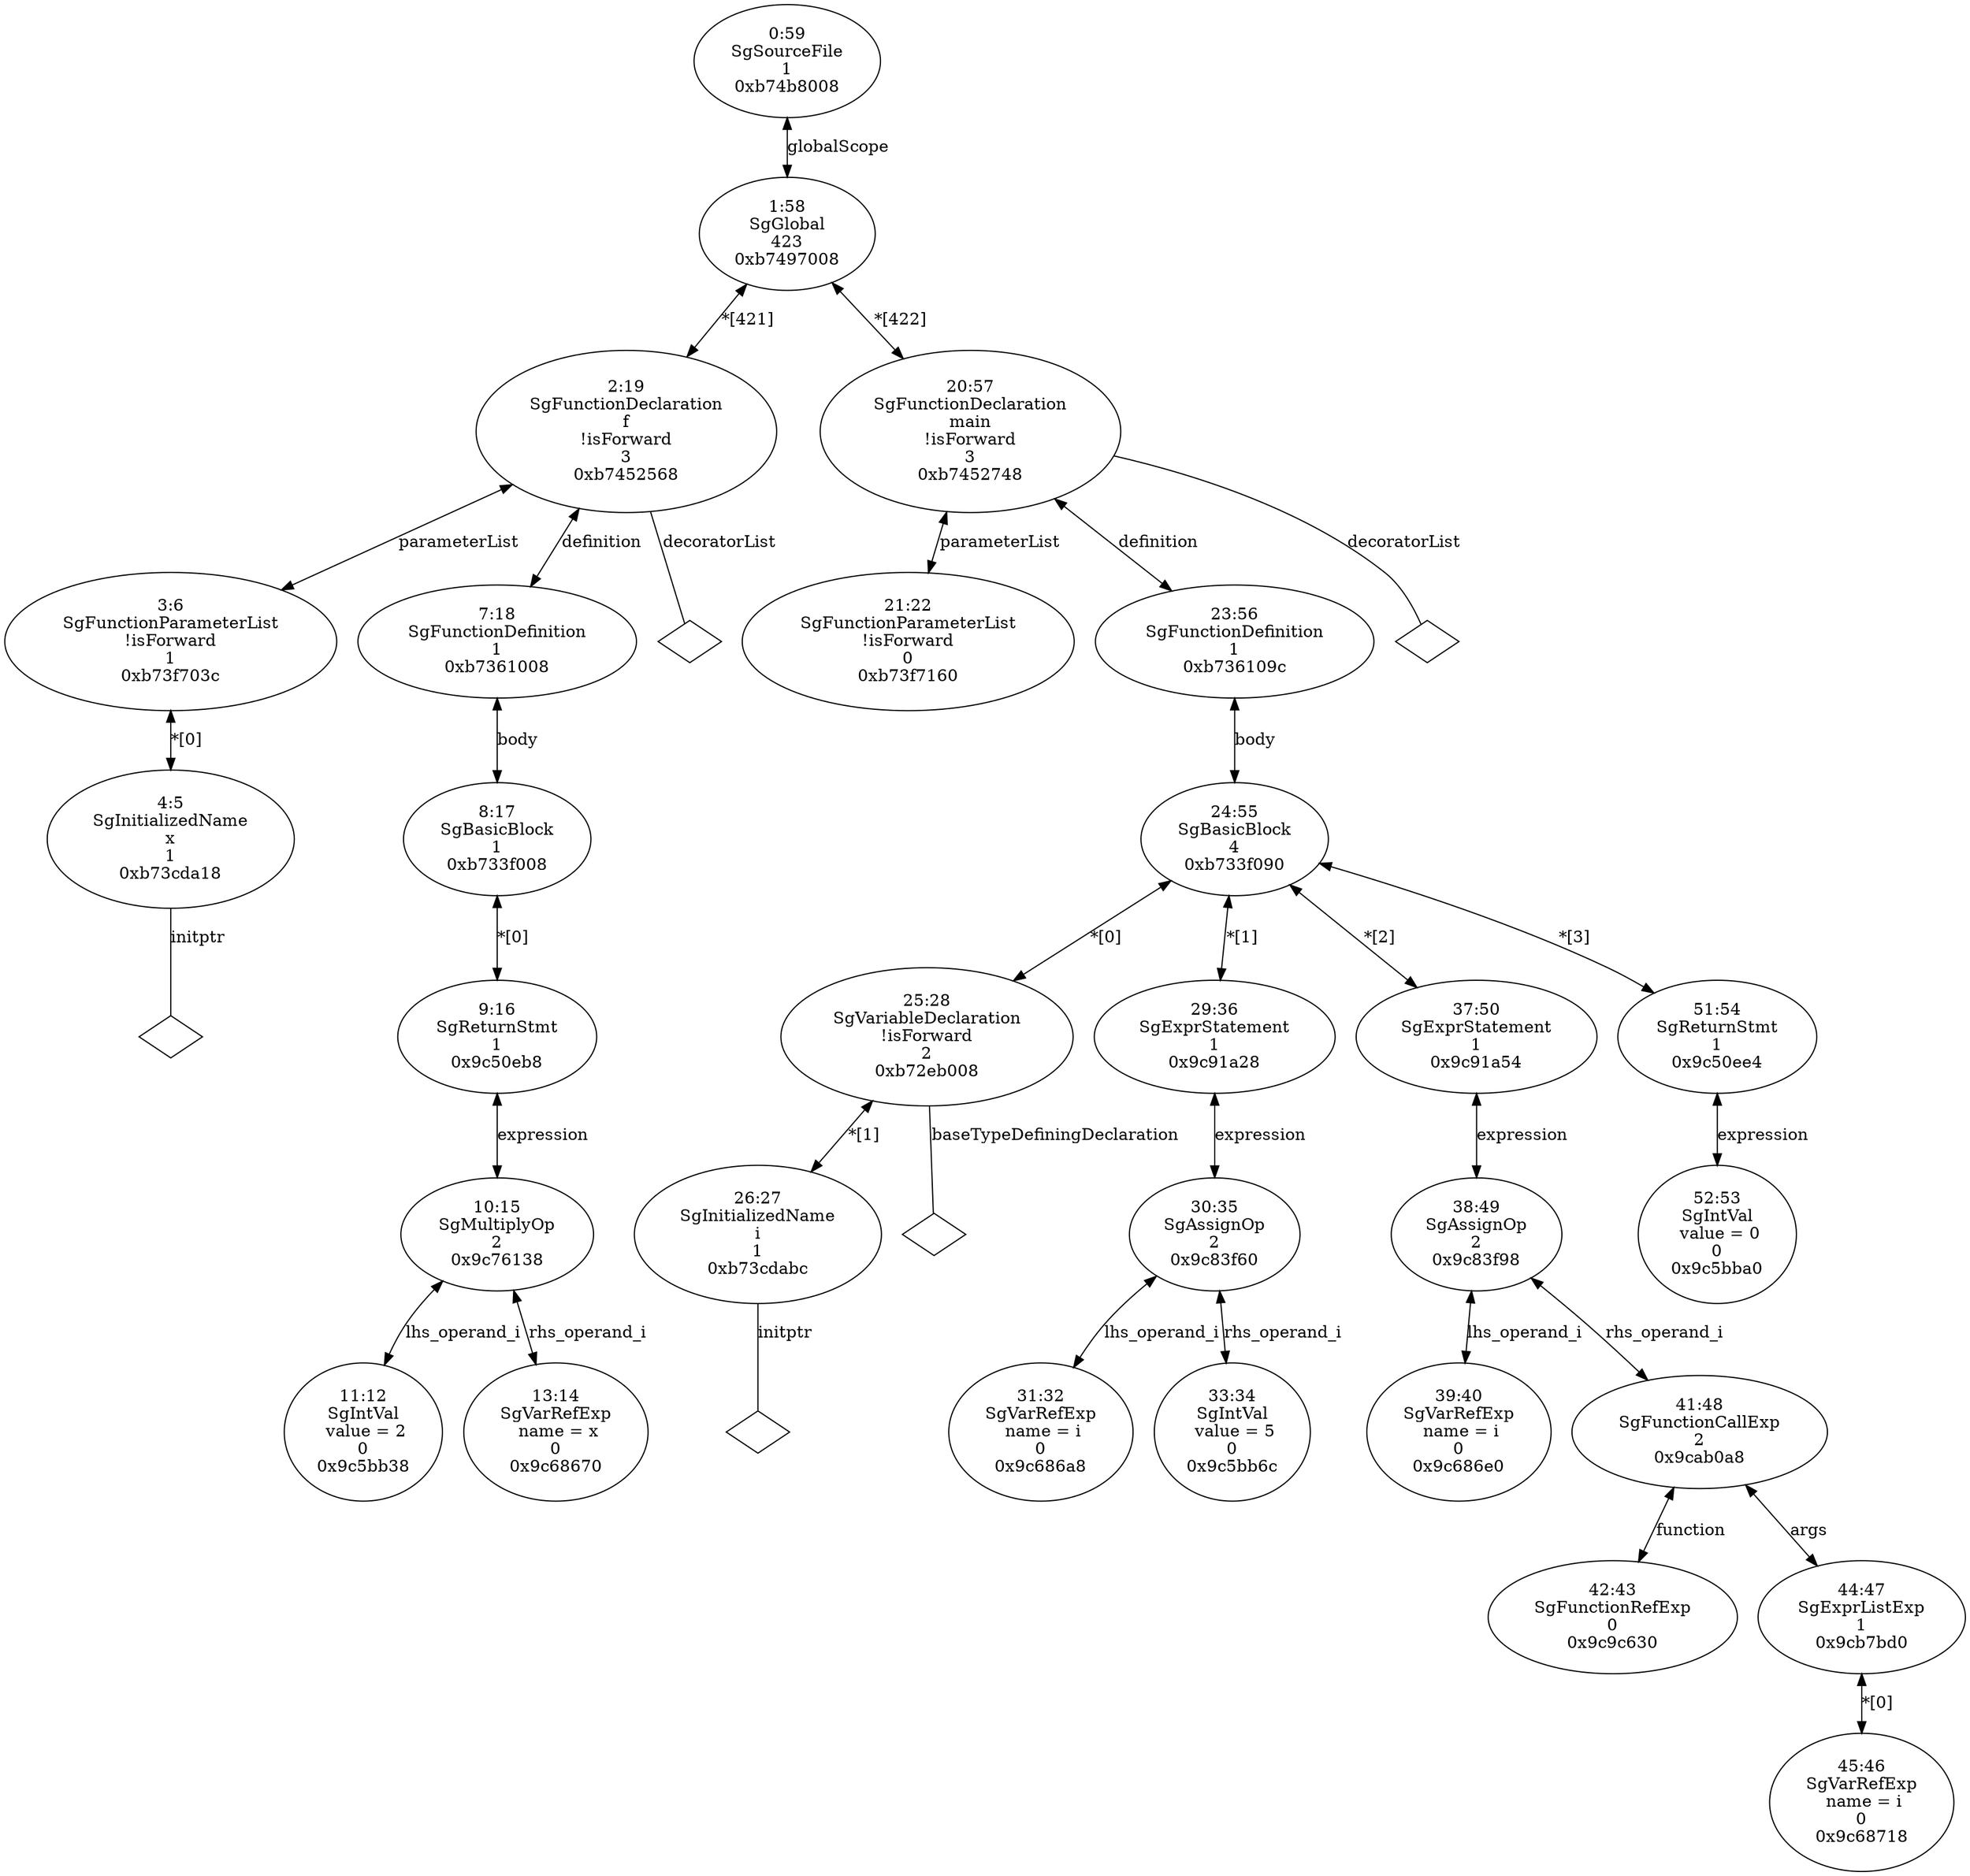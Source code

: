 digraph "G./fun-call-1arg.c.dot" {
"0xb73cda18"[label="4:5\nSgInitializedName\nx\n1\n0xb73cda18\n" ];
"0xb73cda18" -> "0xb73cda18__initptr__null"[label="initptr" dir=none ];
"0xb73cda18__initptr__null"[label="" shape=diamond ];
"0xb73f703c"[label="3:6\nSgFunctionParameterList\n!isForward\n1\n0xb73f703c\n" ];
"0xb73f703c" -> "0xb73cda18"[label="*[0]" dir=both ];
"0x9c5bb38"[label="11:12\nSgIntVal\n value = 2\n0\n0x9c5bb38\n" ];
"0x9c68670"[label="13:14\nSgVarRefExp\n name = x\n0\n0x9c68670\n" ];
"0x9c76138"[label="10:15\nSgMultiplyOp\n2\n0x9c76138\n" ];
"0x9c76138" -> "0x9c5bb38"[label="lhs_operand_i" dir=both ];
"0x9c76138" -> "0x9c68670"[label="rhs_operand_i" dir=both ];
"0x9c50eb8"[label="9:16\nSgReturnStmt\n1\n0x9c50eb8\n" ];
"0x9c50eb8" -> "0x9c76138"[label="expression" dir=both ];
"0xb733f008"[label="8:17\nSgBasicBlock\n1\n0xb733f008\n" ];
"0xb733f008" -> "0x9c50eb8"[label="*[0]" dir=both ];
"0xb7361008"[label="7:18\nSgFunctionDefinition\n1\n0xb7361008\n" ];
"0xb7361008" -> "0xb733f008"[label="body" dir=both ];
"0xb7452568"[label="2:19\nSgFunctionDeclaration\nf\n!isForward\n3\n0xb7452568\n" ];
"0xb7452568" -> "0xb73f703c"[label="parameterList" dir=both ];
"0xb7452568" -> "0xb7452568__decoratorList__null"[label="decoratorList" dir=none ];
"0xb7452568__decoratorList__null"[label="" shape=diamond ];
"0xb7452568" -> "0xb7361008"[label="definition" dir=both ];
"0xb73f7160"[label="21:22\nSgFunctionParameterList\n!isForward\n0\n0xb73f7160\n" ];
"0xb73cdabc"[label="26:27\nSgInitializedName\ni\n1\n0xb73cdabc\n" ];
"0xb73cdabc" -> "0xb73cdabc__initptr__null"[label="initptr" dir=none ];
"0xb73cdabc__initptr__null"[label="" shape=diamond ];
"0xb72eb008"[label="25:28\nSgVariableDeclaration\n!isForward\n2\n0xb72eb008\n" ];
"0xb72eb008" -> "0xb72eb008__baseTypeDefiningDeclaration__null"[label="baseTypeDefiningDeclaration" dir=none ];
"0xb72eb008__baseTypeDefiningDeclaration__null"[label="" shape=diamond ];
"0xb72eb008" -> "0xb73cdabc"[label="*[1]" dir=both ];
"0x9c686a8"[label="31:32\nSgVarRefExp\n name = i\n0\n0x9c686a8\n" ];
"0x9c5bb6c"[label="33:34\nSgIntVal\n value = 5\n0\n0x9c5bb6c\n" ];
"0x9c83f60"[label="30:35\nSgAssignOp\n2\n0x9c83f60\n" ];
"0x9c83f60" -> "0x9c686a8"[label="lhs_operand_i" dir=both ];
"0x9c83f60" -> "0x9c5bb6c"[label="rhs_operand_i" dir=both ];
"0x9c91a28"[label="29:36\nSgExprStatement\n1\n0x9c91a28\n" ];
"0x9c91a28" -> "0x9c83f60"[label="expression" dir=both ];
"0x9c686e0"[label="39:40\nSgVarRefExp\n name = i\n0\n0x9c686e0\n" ];
"0x9c9c630"[label="42:43\nSgFunctionRefExp\n0\n0x9c9c630\n" ];
"0x9c68718"[label="45:46\nSgVarRefExp\n name = i\n0\n0x9c68718\n" ];
"0x9cb7bd0"[label="44:47\nSgExprListExp\n1\n0x9cb7bd0\n" ];
"0x9cb7bd0" -> "0x9c68718"[label="*[0]" dir=both ];
"0x9cab0a8"[label="41:48\nSgFunctionCallExp\n2\n0x9cab0a8\n" ];
"0x9cab0a8" -> "0x9c9c630"[label="function" dir=both ];
"0x9cab0a8" -> "0x9cb7bd0"[label="args" dir=both ];
"0x9c83f98"[label="38:49\nSgAssignOp\n2\n0x9c83f98\n" ];
"0x9c83f98" -> "0x9c686e0"[label="lhs_operand_i" dir=both ];
"0x9c83f98" -> "0x9cab0a8"[label="rhs_operand_i" dir=both ];
"0x9c91a54"[label="37:50\nSgExprStatement\n1\n0x9c91a54\n" ];
"0x9c91a54" -> "0x9c83f98"[label="expression" dir=both ];
"0x9c5bba0"[label="52:53\nSgIntVal\n value = 0\n0\n0x9c5bba0\n" ];
"0x9c50ee4"[label="51:54\nSgReturnStmt\n1\n0x9c50ee4\n" ];
"0x9c50ee4" -> "0x9c5bba0"[label="expression" dir=both ];
"0xb733f090"[label="24:55\nSgBasicBlock\n4\n0xb733f090\n" ];
"0xb733f090" -> "0xb72eb008"[label="*[0]" dir=both ];
"0xb733f090" -> "0x9c91a28"[label="*[1]" dir=both ];
"0xb733f090" -> "0x9c91a54"[label="*[2]" dir=both ];
"0xb733f090" -> "0x9c50ee4"[label="*[3]" dir=both ];
"0xb736109c"[label="23:56\nSgFunctionDefinition\n1\n0xb736109c\n" ];
"0xb736109c" -> "0xb733f090"[label="body" dir=both ];
"0xb7452748"[label="20:57\nSgFunctionDeclaration\nmain\n!isForward\n3\n0xb7452748\n" ];
"0xb7452748" -> "0xb73f7160"[label="parameterList" dir=both ];
"0xb7452748" -> "0xb7452748__decoratorList__null"[label="decoratorList" dir=none ];
"0xb7452748__decoratorList__null"[label="" shape=diamond ];
"0xb7452748" -> "0xb736109c"[label="definition" dir=both ];
"0xb7497008"[label="1:58\nSgGlobal\n423\n0xb7497008\n" ];
"0xb7497008" -> "0xb7452568"[label="*[421]" dir=both ];
"0xb7497008" -> "0xb7452748"[label="*[422]" dir=both ];
"0xb74b8008"[label="0:59\nSgSourceFile\n1\n0xb74b8008\n" ];
"0xb74b8008" -> "0xb7497008"[label="globalScope" dir=both ];
}
